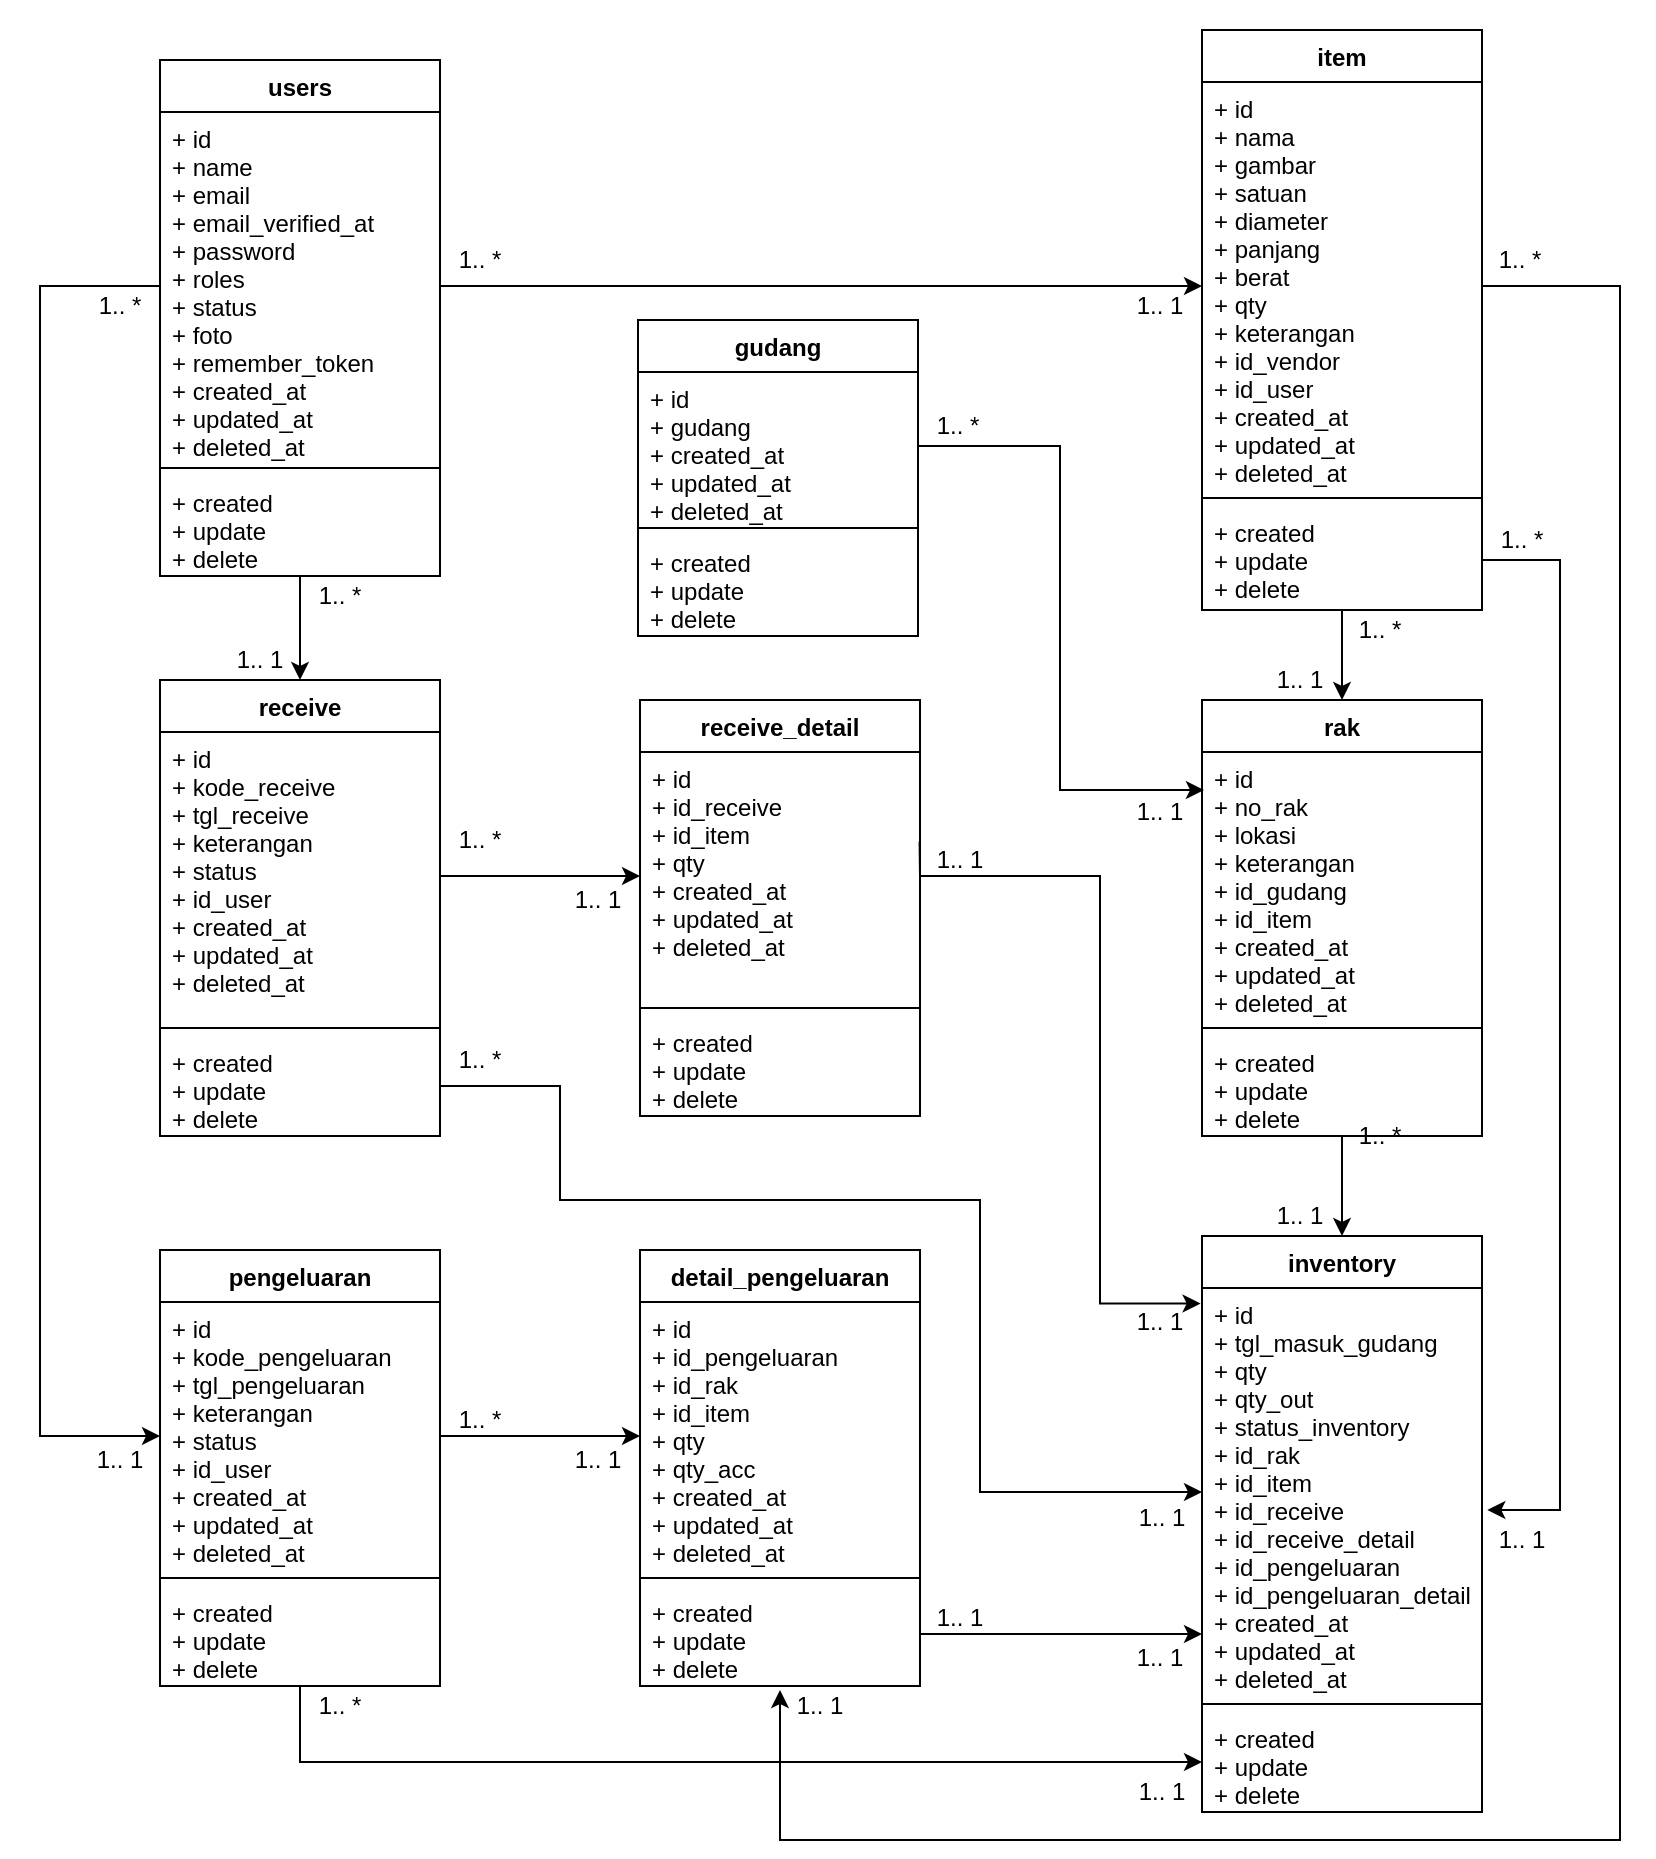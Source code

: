 <mxfile version="20.0.3" type="device"><diagram id="27mD9-Q3pYBX4gFFnrZY" name="Page-1"><mxGraphModel dx="868" dy="490" grid="1" gridSize="10" guides="1" tooltips="1" connect="1" arrows="1" fold="1" page="1" pageScale="1" pageWidth="827" pageHeight="1169" math="0" shadow="0"><root><mxCell id="0"/><mxCell id="1" parent="0"/><mxCell id="wYB-57gV6JbI5D_7Sua9-6" value="" style="edgeStyle=orthogonalEdgeStyle;rounded=0;orthogonalLoop=1;jettySize=auto;html=1;exitX=1;exitY=0.5;exitDx=0;exitDy=0;entryX=0;entryY=0.5;entryDx=0;entryDy=0;" parent="1" source="YhwFqqTtSiGSPie70MSF-21" target="wYB-57gV6JbI5D_7Sua9-11" edge="1"><mxGeometry relative="1" as="geometry"><mxPoint x="320" y="143" as="targetPoint"/></mxGeometry></mxCell><mxCell id="wYB-57gV6JbI5D_7Sua9-19" value="" style="edgeStyle=orthogonalEdgeStyle;rounded=0;orthogonalLoop=1;jettySize=auto;html=1;exitX=0;exitY=0.5;exitDx=0;exitDy=0;entryX=0;entryY=0.5;entryDx=0;entryDy=0;" parent="1" source="YhwFqqTtSiGSPie70MSF-21" target="wYB-57gV6JbI5D_7Sua9-16" edge="1"><mxGeometry relative="1" as="geometry"><Array as="points"><mxPoint x="20" y="143"/><mxPoint x="20" y="718"/></Array></mxGeometry></mxCell><mxCell id="wYB-57gV6JbI5D_7Sua9-50" value="" style="edgeStyle=orthogonalEdgeStyle;rounded=0;orthogonalLoop=1;jettySize=auto;html=1;entryX=0.5;entryY=0;entryDx=0;entryDy=0;" parent="1" source="YhwFqqTtSiGSPie70MSF-20" target="wYB-57gV6JbI5D_7Sua9-21" edge="1"><mxGeometry relative="1" as="geometry"/></mxCell><mxCell id="YhwFqqTtSiGSPie70MSF-20" value="users" style="swimlane;fontStyle=1;align=center;verticalAlign=top;childLayout=stackLayout;horizontal=1;startSize=26;horizontalStack=0;resizeParent=1;resizeParentMax=0;resizeLast=0;collapsible=1;marginBottom=0;" parent="1" vertex="1"><mxGeometry x="80" y="30" width="140" height="258" as="geometry"><mxRectangle x="100" y="80" width="60" height="26" as="alternateBounds"/></mxGeometry></mxCell><mxCell id="YhwFqqTtSiGSPie70MSF-21" value="+ id&#10;+ name&#10;+ email&#10;+ email_verified_at&#10;+ password&#10;+ roles&#10;+ status&#10;+ foto&#10;+ remember_token&#10;+ created_at&#10;+ updated_at&#10;+ deleted_at" style="text;strokeColor=none;fillColor=none;align=left;verticalAlign=top;spacingLeft=4;spacingRight=4;overflow=hidden;rotatable=0;points=[[0,0.5],[1,0.5]];portConstraint=eastwest;" parent="YhwFqqTtSiGSPie70MSF-20" vertex="1"><mxGeometry y="26" width="140" height="174" as="geometry"/></mxCell><mxCell id="YhwFqqTtSiGSPie70MSF-22" value="" style="line;strokeWidth=1;fillColor=none;align=left;verticalAlign=middle;spacingTop=-1;spacingLeft=3;spacingRight=3;rotatable=0;labelPosition=right;points=[];portConstraint=eastwest;" parent="YhwFqqTtSiGSPie70MSF-20" vertex="1"><mxGeometry y="200" width="140" height="8" as="geometry"/></mxCell><mxCell id="YhwFqqTtSiGSPie70MSF-23" value="+ created&#10;+ update&#10;+ delete" style="text;strokeColor=none;fillColor=none;align=left;verticalAlign=top;spacingLeft=4;spacingRight=4;overflow=hidden;rotatable=0;points=[[0,0.5],[1,0.5]];portConstraint=eastwest;" parent="YhwFqqTtSiGSPie70MSF-20" vertex="1"><mxGeometry y="208" width="140" height="50" as="geometry"/></mxCell><mxCell id="MPAEzm78UIieqOtgWLVW-29" value="&amp;nbsp;" style="text;html=1;align=center;verticalAlign=middle;resizable=0;points=[];autosize=1;strokeColor=none;fillColor=none;" parent="1" vertex="1"><mxGeometry x="807" y="880" width="20" height="20" as="geometry"/></mxCell><mxCell id="MPAEzm78UIieqOtgWLVW-30" value="&amp;nbsp;" style="text;html=1;align=center;verticalAlign=middle;resizable=0;points=[];autosize=1;strokeColor=none;fillColor=none;" parent="1" vertex="1"><mxGeometry y="880" width="20" height="20" as="geometry"/></mxCell><mxCell id="MPAEzm78UIieqOtgWLVW-32" value="&amp;nbsp;" style="text;html=1;align=center;verticalAlign=middle;resizable=0;points=[];autosize=1;strokeColor=none;fillColor=none;" parent="1" vertex="1"><mxGeometry x="180" width="20" height="20" as="geometry"/></mxCell><mxCell id="wYB-57gV6JbI5D_7Sua9-10" value="item" style="swimlane;fontStyle=1;align=center;verticalAlign=top;childLayout=stackLayout;horizontal=1;startSize=26;horizontalStack=0;resizeParent=1;resizeParentMax=0;resizeLast=0;collapsible=1;marginBottom=0;" parent="1" vertex="1"><mxGeometry x="601" y="15" width="140" height="290" as="geometry"><mxRectangle x="100" y="80" width="60" height="26" as="alternateBounds"/></mxGeometry></mxCell><mxCell id="wYB-57gV6JbI5D_7Sua9-11" value="+ id&#10;+ nama&#10;+ gambar&#10;+ satuan&#10;+ diameter&#10;+ panjang&#10;+ berat&#10;+ qty&#10;+ keterangan&#10;+ id_vendor&#10;+ id_user&#10;+ created_at&#10;+ updated_at&#10;+ deleted_at" style="text;strokeColor=none;fillColor=none;align=left;verticalAlign=top;spacingLeft=4;spacingRight=4;overflow=hidden;rotatable=0;points=[[0,0.5],[1,0.5]];portConstraint=eastwest;" parent="wYB-57gV6JbI5D_7Sua9-10" vertex="1"><mxGeometry y="26" width="140" height="204" as="geometry"/></mxCell><mxCell id="wYB-57gV6JbI5D_7Sua9-12" value="" style="line;strokeWidth=1;fillColor=none;align=left;verticalAlign=middle;spacingTop=-1;spacingLeft=3;spacingRight=3;rotatable=0;labelPosition=right;points=[];portConstraint=eastwest;" parent="wYB-57gV6JbI5D_7Sua9-10" vertex="1"><mxGeometry y="230" width="140" height="8" as="geometry"/></mxCell><mxCell id="wYB-57gV6JbI5D_7Sua9-13" value="+ created&#10;+ update&#10;+ delete" style="text;strokeColor=none;fillColor=none;align=left;verticalAlign=top;spacingLeft=4;spacingRight=4;overflow=hidden;rotatable=0;points=[[0,0.5],[1,0.5]];portConstraint=eastwest;" parent="wYB-57gV6JbI5D_7Sua9-10" vertex="1"><mxGeometry y="238" width="140" height="52" as="geometry"/></mxCell><mxCell id="wYB-57gV6JbI5D_7Sua9-35" value="" style="edgeStyle=orthogonalEdgeStyle;rounded=0;orthogonalLoop=1;jettySize=auto;html=1;exitX=1;exitY=0.5;exitDx=0;exitDy=0;" parent="1" source="wYB-57gV6JbI5D_7Sua9-16" target="wYB-57gV6JbI5D_7Sua9-32" edge="1"><mxGeometry relative="1" as="geometry"/></mxCell><mxCell id="wYB-57gV6JbI5D_7Sua9-15" value="pengeluaran" style="swimlane;fontStyle=1;align=center;verticalAlign=top;childLayout=stackLayout;horizontal=1;startSize=26;horizontalStack=0;resizeParent=1;resizeParentMax=0;resizeLast=0;collapsible=1;marginBottom=0;" parent="1" vertex="1"><mxGeometry x="80" y="625" width="140" height="218" as="geometry"><mxRectangle x="100" y="80" width="60" height="26" as="alternateBounds"/></mxGeometry></mxCell><mxCell id="wYB-57gV6JbI5D_7Sua9-16" value="+ id&#10;+ kode_pengeluaran&#10;+ tgl_pengeluaran&#10;+ keterangan&#10;+ status&#10;+ id_user&#10;+ created_at&#10;+ updated_at&#10;+ deleted_at" style="text;strokeColor=none;fillColor=none;align=left;verticalAlign=top;spacingLeft=4;spacingRight=4;overflow=hidden;rotatable=0;points=[[0,0.5],[1,0.5]];portConstraint=eastwest;" parent="wYB-57gV6JbI5D_7Sua9-15" vertex="1"><mxGeometry y="26" width="140" height="134" as="geometry"/></mxCell><mxCell id="wYB-57gV6JbI5D_7Sua9-17" value="" style="line;strokeWidth=1;fillColor=none;align=left;verticalAlign=middle;spacingTop=-1;spacingLeft=3;spacingRight=3;rotatable=0;labelPosition=right;points=[];portConstraint=eastwest;" parent="wYB-57gV6JbI5D_7Sua9-15" vertex="1"><mxGeometry y="160" width="140" height="8" as="geometry"/></mxCell><mxCell id="wYB-57gV6JbI5D_7Sua9-18" value="+ created&#10;+ update&#10;+ delete" style="text;strokeColor=none;fillColor=none;align=left;verticalAlign=top;spacingLeft=4;spacingRight=4;overflow=hidden;rotatable=0;points=[[0,0.5],[1,0.5]];portConstraint=eastwest;" parent="wYB-57gV6JbI5D_7Sua9-15" vertex="1"><mxGeometry y="168" width="140" height="50" as="geometry"/></mxCell><mxCell id="wYB-57gV6JbI5D_7Sua9-21" value="receive" style="swimlane;fontStyle=1;align=center;verticalAlign=top;childLayout=stackLayout;horizontal=1;startSize=26;horizontalStack=0;resizeParent=1;resizeParentMax=0;resizeLast=0;collapsible=1;marginBottom=0;" parent="1" vertex="1"><mxGeometry x="80" y="340" width="140" height="228" as="geometry"><mxRectangle x="100" y="80" width="60" height="26" as="alternateBounds"/></mxGeometry></mxCell><mxCell id="wYB-57gV6JbI5D_7Sua9-22" value="+ id&#10;+ kode_receive&#10;+ tgl_receive&#10;+ keterangan&#10;+ status&#10;+ id_user&#10;+ created_at&#10;+ updated_at&#10;+ deleted_at" style="text;strokeColor=none;fillColor=none;align=left;verticalAlign=top;spacingLeft=4;spacingRight=4;overflow=hidden;rotatable=0;points=[[0,0.5],[1,0.5]];portConstraint=eastwest;" parent="wYB-57gV6JbI5D_7Sua9-21" vertex="1"><mxGeometry y="26" width="140" height="144" as="geometry"/></mxCell><mxCell id="wYB-57gV6JbI5D_7Sua9-23" value="" style="line;strokeWidth=1;fillColor=none;align=left;verticalAlign=middle;spacingTop=-1;spacingLeft=3;spacingRight=3;rotatable=0;labelPosition=right;points=[];portConstraint=eastwest;" parent="wYB-57gV6JbI5D_7Sua9-21" vertex="1"><mxGeometry y="170" width="140" height="8" as="geometry"/></mxCell><mxCell id="wYB-57gV6JbI5D_7Sua9-24" value="+ created&#10;+ update&#10;+ delete" style="text;strokeColor=none;fillColor=none;align=left;verticalAlign=top;spacingLeft=4;spacingRight=4;overflow=hidden;rotatable=0;points=[[0,0.5],[1,0.5]];portConstraint=eastwest;" parent="wYB-57gV6JbI5D_7Sua9-21" vertex="1"><mxGeometry y="178" width="140" height="50" as="geometry"/></mxCell><mxCell id="wYB-57gV6JbI5D_7Sua9-26" value="receive_detail" style="swimlane;fontStyle=1;align=center;verticalAlign=top;childLayout=stackLayout;horizontal=1;startSize=26;horizontalStack=0;resizeParent=1;resizeParentMax=0;resizeLast=0;collapsible=1;marginBottom=0;" parent="1" vertex="1"><mxGeometry x="320" y="350" width="140" height="208" as="geometry"><mxRectangle x="100" y="80" width="60" height="26" as="alternateBounds"/></mxGeometry></mxCell><mxCell id="wYB-57gV6JbI5D_7Sua9-27" value="+ id&#10;+ id_receive&#10;+ id_item&#10;+ qty&#10;+ created_at&#10;+ updated_at&#10;+ deleted_at" style="text;strokeColor=none;fillColor=none;align=left;verticalAlign=top;spacingLeft=4;spacingRight=4;overflow=hidden;rotatable=0;points=[[0,0.5],[1,0.5]];portConstraint=eastwest;" parent="wYB-57gV6JbI5D_7Sua9-26" vertex="1"><mxGeometry y="26" width="140" height="124" as="geometry"/></mxCell><mxCell id="wYB-57gV6JbI5D_7Sua9-28" value="" style="line;strokeWidth=1;fillColor=none;align=left;verticalAlign=middle;spacingTop=-1;spacingLeft=3;spacingRight=3;rotatable=0;labelPosition=right;points=[];portConstraint=eastwest;" parent="wYB-57gV6JbI5D_7Sua9-26" vertex="1"><mxGeometry y="150" width="140" height="8" as="geometry"/></mxCell><mxCell id="wYB-57gV6JbI5D_7Sua9-29" value="+ created&#10;+ update&#10;+ delete" style="text;strokeColor=none;fillColor=none;align=left;verticalAlign=top;spacingLeft=4;spacingRight=4;overflow=hidden;rotatable=0;points=[[0,0.5],[1,0.5]];portConstraint=eastwest;" parent="wYB-57gV6JbI5D_7Sua9-26" vertex="1"><mxGeometry y="158" width="140" height="50" as="geometry"/></mxCell><mxCell id="wYB-57gV6JbI5D_7Sua9-31" value="detail_pengeluaran" style="swimlane;fontStyle=1;align=center;verticalAlign=top;childLayout=stackLayout;horizontal=1;startSize=26;horizontalStack=0;resizeParent=1;resizeParentMax=0;resizeLast=0;collapsible=1;marginBottom=0;" parent="1" vertex="1"><mxGeometry x="320" y="625" width="140" height="218" as="geometry"><mxRectangle x="100" y="80" width="60" height="26" as="alternateBounds"/></mxGeometry></mxCell><mxCell id="wYB-57gV6JbI5D_7Sua9-32" value="+ id&#10;+ id_pengeluaran&#10;+ id_rak&#10;+ id_item&#10;+ qty&#10;+ qty_acc&#10;+ created_at&#10;+ updated_at&#10;+ deleted_at" style="text;strokeColor=none;fillColor=none;align=left;verticalAlign=top;spacingLeft=4;spacingRight=4;overflow=hidden;rotatable=0;points=[[0,0.5],[1,0.5]];portConstraint=eastwest;" parent="wYB-57gV6JbI5D_7Sua9-31" vertex="1"><mxGeometry y="26" width="140" height="134" as="geometry"/></mxCell><mxCell id="wYB-57gV6JbI5D_7Sua9-33" value="" style="line;strokeWidth=1;fillColor=none;align=left;verticalAlign=middle;spacingTop=-1;spacingLeft=3;spacingRight=3;rotatable=0;labelPosition=right;points=[];portConstraint=eastwest;" parent="wYB-57gV6JbI5D_7Sua9-31" vertex="1"><mxGeometry y="160" width="140" height="8" as="geometry"/></mxCell><mxCell id="wYB-57gV6JbI5D_7Sua9-34" value="+ created&#10;+ update&#10;+ delete" style="text;strokeColor=none;fillColor=none;align=left;verticalAlign=top;spacingLeft=4;spacingRight=4;overflow=hidden;rotatable=0;points=[[0,0.5],[1,0.5]];portConstraint=eastwest;" parent="wYB-57gV6JbI5D_7Sua9-31" vertex="1"><mxGeometry y="168" width="140" height="50" as="geometry"/></mxCell><mxCell id="wYB-57gV6JbI5D_7Sua9-36" value="rak" style="swimlane;fontStyle=1;align=center;verticalAlign=top;childLayout=stackLayout;horizontal=1;startSize=26;horizontalStack=0;resizeParent=1;resizeParentMax=0;resizeLast=0;collapsible=1;marginBottom=0;" parent="1" vertex="1"><mxGeometry x="601" y="350" width="140" height="218" as="geometry"><mxRectangle x="100" y="80" width="60" height="26" as="alternateBounds"/></mxGeometry></mxCell><mxCell id="wYB-57gV6JbI5D_7Sua9-37" value="+ id&#10;+ no_rak&#10;+ lokasi&#10;+ keterangan&#10;+ id_gudang&#10;+ id_item&#10;+ created_at&#10;+ updated_at&#10;+ deleted_at" style="text;strokeColor=none;fillColor=none;align=left;verticalAlign=top;spacingLeft=4;spacingRight=4;overflow=hidden;rotatable=0;points=[[0,0.5],[1,0.5]];portConstraint=eastwest;" parent="wYB-57gV6JbI5D_7Sua9-36" vertex="1"><mxGeometry y="26" width="140" height="134" as="geometry"/></mxCell><mxCell id="wYB-57gV6JbI5D_7Sua9-38" value="" style="line;strokeWidth=1;fillColor=none;align=left;verticalAlign=middle;spacingTop=-1;spacingLeft=3;spacingRight=3;rotatable=0;labelPosition=right;points=[];portConstraint=eastwest;" parent="wYB-57gV6JbI5D_7Sua9-36" vertex="1"><mxGeometry y="160" width="140" height="8" as="geometry"/></mxCell><mxCell id="wYB-57gV6JbI5D_7Sua9-39" value="+ created&#10;+ update&#10;+ delete" style="text;strokeColor=none;fillColor=none;align=left;verticalAlign=top;spacingLeft=4;spacingRight=4;overflow=hidden;rotatable=0;points=[[0,0.5],[1,0.5]];portConstraint=eastwest;" parent="wYB-57gV6JbI5D_7Sua9-36" vertex="1"><mxGeometry y="168" width="140" height="50" as="geometry"/></mxCell><mxCell id="wYB-57gV6JbI5D_7Sua9-41" value="" style="edgeStyle=orthogonalEdgeStyle;rounded=0;orthogonalLoop=1;jettySize=auto;html=1;entryX=0.5;entryY=0;entryDx=0;entryDy=0;" parent="1" source="wYB-57gV6JbI5D_7Sua9-13" target="wYB-57gV6JbI5D_7Sua9-36" edge="1"><mxGeometry relative="1" as="geometry"><mxPoint x="671" y="290" as="sourcePoint"/><Array as="points"><mxPoint x="671" y="280"/><mxPoint x="671" y="280"/></Array></mxGeometry></mxCell><mxCell id="wYB-57gV6JbI5D_7Sua9-47" value="" style="edgeStyle=orthogonalEdgeStyle;rounded=0;orthogonalLoop=1;jettySize=auto;html=1;exitX=1;exitY=0.5;exitDx=0;exitDy=0;startArrow=none;startFill=0;endArrow=classic;endFill=1;" parent="1" source="wYB-57gV6JbI5D_7Sua9-11" edge="1"><mxGeometry relative="1" as="geometry"><mxPoint x="778" y="63" as="sourcePoint"/><mxPoint x="390" y="845" as="targetPoint"/><Array as="points"><mxPoint x="810" y="143"/><mxPoint x="810" y="920"/><mxPoint x="390" y="920"/><mxPoint x="390" y="845"/></Array></mxGeometry></mxCell><mxCell id="wYB-57gV6JbI5D_7Sua9-48" value="" style="edgeStyle=orthogonalEdgeStyle;rounded=0;orthogonalLoop=1;jettySize=auto;html=1;startArrow=none;startFill=0;endArrow=classic;endFill=1;" parent="1" source="wYB-57gV6JbI5D_7Sua9-22" target="wYB-57gV6JbI5D_7Sua9-27" edge="1"><mxGeometry relative="1" as="geometry"><mxPoint x="290" y="479" as="sourcePoint"/></mxGeometry></mxCell><mxCell id="KOrm2Q3g6TyiIqpb-VMF-1" value="inventory" style="swimlane;fontStyle=1;align=center;verticalAlign=top;childLayout=stackLayout;horizontal=1;startSize=26;horizontalStack=0;resizeParent=1;resizeParentMax=0;resizeLast=0;collapsible=1;marginBottom=0;" parent="1" vertex="1"><mxGeometry x="601" y="618" width="140" height="288" as="geometry"><mxRectangle x="100" y="80" width="60" height="26" as="alternateBounds"/></mxGeometry></mxCell><mxCell id="KOrm2Q3g6TyiIqpb-VMF-2" value="+ id&#10;+ tgl_masuk_gudang&#10;+ qty&#10;+ qty_out&#10;+ status_inventory&#10;+ id_rak&#10;+ id_item&#10;+ id_receive&#10;+ id_receive_detail&#10;+ id_pengeluaran&#10;+ id_pengeluaran_detail&#10;+ created_at&#10;+ updated_at&#10;+ deleted_at" style="text;strokeColor=none;fillColor=none;align=left;verticalAlign=top;spacingLeft=4;spacingRight=4;overflow=hidden;rotatable=0;points=[[0,0.5],[1,0.5]];portConstraint=eastwest;" parent="KOrm2Q3g6TyiIqpb-VMF-1" vertex="1"><mxGeometry y="26" width="140" height="204" as="geometry"/></mxCell><mxCell id="KOrm2Q3g6TyiIqpb-VMF-3" value="" style="line;strokeWidth=1;fillColor=none;align=left;verticalAlign=middle;spacingTop=-1;spacingLeft=3;spacingRight=3;rotatable=0;labelPosition=right;points=[];portConstraint=eastwest;" parent="KOrm2Q3g6TyiIqpb-VMF-1" vertex="1"><mxGeometry y="230" width="140" height="8" as="geometry"/></mxCell><mxCell id="KOrm2Q3g6TyiIqpb-VMF-4" value="+ created&#10;+ update&#10;+ delete" style="text;strokeColor=none;fillColor=none;align=left;verticalAlign=top;spacingLeft=4;spacingRight=4;overflow=hidden;rotatable=0;points=[[0,0.5],[1,0.5]];portConstraint=eastwest;" parent="KOrm2Q3g6TyiIqpb-VMF-1" vertex="1"><mxGeometry y="238" width="140" height="50" as="geometry"/></mxCell><mxCell id="E97Jn8uI270Z6m0Lw11U-1" value="" style="rounded=0;orthogonalLoop=1;jettySize=auto;html=1;edgeStyle=orthogonalEdgeStyle;startArrow=classic;startFill=1;endArrow=none;endFill=0;exitX=0.5;exitY=0;exitDx=0;exitDy=0;entryX=0.5;entryY=1;entryDx=0;entryDy=0;" parent="1" source="KOrm2Q3g6TyiIqpb-VMF-1" target="wYB-57gV6JbI5D_7Sua9-36" edge="1"><mxGeometry relative="1" as="geometry"><mxPoint x="690" y="580" as="sourcePoint"/><mxPoint x="671" y="570" as="targetPoint"/><Array as="points"/></mxGeometry></mxCell><mxCell id="E97Jn8uI270Z6m0Lw11U-2" value="" style="edgeStyle=orthogonalEdgeStyle;rounded=0;orthogonalLoop=1;jettySize=auto;html=1;exitX=1.019;exitY=0.544;exitDx=0;exitDy=0;startArrow=classic;startFill=1;endArrow=none;endFill=0;exitPerimeter=0;" parent="1" source="KOrm2Q3g6TyiIqpb-VMF-2" target="wYB-57gV6JbI5D_7Sua9-13" edge="1"><mxGeometry relative="1" as="geometry"><mxPoint x="751" y="153" as="sourcePoint"/><mxPoint x="383.06" y="855.2" as="targetPoint"/><Array as="points"><mxPoint x="780" y="755"/><mxPoint x="780" y="280"/></Array></mxGeometry></mxCell><mxCell id="E97Jn8uI270Z6m0Lw11U-3" value="" style="edgeStyle=orthogonalEdgeStyle;rounded=0;orthogonalLoop=1;jettySize=auto;html=1;entryX=0;entryY=0.5;entryDx=0;entryDy=0;" parent="1" source="wYB-57gV6JbI5D_7Sua9-18" target="KOrm2Q3g6TyiIqpb-VMF-4" edge="1"><mxGeometry relative="1" as="geometry"><mxPoint x="230" y="728.0" as="sourcePoint"/><mxPoint x="330" y="728.0" as="targetPoint"/><Array as="points"><mxPoint x="150" y="881"/></Array></mxGeometry></mxCell><mxCell id="E97Jn8uI270Z6m0Lw11U-4" value="" style="edgeStyle=orthogonalEdgeStyle;rounded=0;orthogonalLoop=1;jettySize=auto;html=1;exitX=1;exitY=0.5;exitDx=0;exitDy=0;" parent="1" source="wYB-57gV6JbI5D_7Sua9-34" edge="1"><mxGeometry relative="1" as="geometry"><mxPoint x="480" y="810" as="sourcePoint"/><mxPoint x="601" y="817" as="targetPoint"/><Array as="points"><mxPoint x="460" y="817"/></Array></mxGeometry></mxCell><mxCell id="E97Jn8uI270Z6m0Lw11U-5" value="" style="edgeStyle=orthogonalEdgeStyle;rounded=0;orthogonalLoop=1;jettySize=auto;html=1;entryX=-0.005;entryY=0.038;entryDx=0;entryDy=0;entryPerimeter=0;exitX=0;exitY=1;exitDx=0;exitDy=0;startArrow=none;" parent="1" source="E97Jn8uI270Z6m0Lw11U-33" target="KOrm2Q3g6TyiIqpb-VMF-2" edge="1"><mxGeometry relative="1" as="geometry"><mxPoint x="470" y="828.0" as="sourcePoint"/><mxPoint x="590" y="650" as="targetPoint"/><Array as="points"><mxPoint x="460" y="438"/><mxPoint x="550" y="438"/><mxPoint x="550" y="652"/></Array></mxGeometry></mxCell><mxCell id="E97Jn8uI270Z6m0Lw11U-6" value="" style="edgeStyle=orthogonalEdgeStyle;rounded=0;orthogonalLoop=1;jettySize=auto;html=1;exitX=1;exitY=0.5;exitDx=0;exitDy=0;" parent="1" source="wYB-57gV6JbI5D_7Sua9-24" target="KOrm2Q3g6TyiIqpb-VMF-2" edge="1"><mxGeometry relative="1" as="geometry"><mxPoint x="470" y="543.034" as="sourcePoint"/><mxPoint x="580" y="740" as="targetPoint"/><Array as="points"><mxPoint x="280" y="543"/><mxPoint x="280" y="600"/><mxPoint x="490" y="600"/><mxPoint x="490" y="746"/></Array></mxGeometry></mxCell><mxCell id="E97Jn8uI270Z6m0Lw11U-7" value="1.. *" style="text;html=1;strokeColor=none;fillColor=none;align=center;verticalAlign=middle;whiteSpace=wrap;rounded=0;" parent="1" vertex="1"><mxGeometry x="220" y="120" width="40" height="20" as="geometry"/></mxCell><mxCell id="E97Jn8uI270Z6m0Lw11U-9" value="1.. *" style="text;html=1;strokeColor=none;fillColor=none;align=center;verticalAlign=middle;whiteSpace=wrap;rounded=0;" parent="1" vertex="1"><mxGeometry x="670" y="305" width="40" height="20" as="geometry"/></mxCell><mxCell id="E97Jn8uI270Z6m0Lw11U-10" value="1.. *" style="text;html=1;strokeColor=none;fillColor=none;align=center;verticalAlign=middle;whiteSpace=wrap;rounded=0;" parent="1" vertex="1"><mxGeometry x="220" y="410" width="40" height="20" as="geometry"/></mxCell><mxCell id="E97Jn8uI270Z6m0Lw11U-11" value="1.. *" style="text;html=1;strokeColor=none;fillColor=none;align=center;verticalAlign=middle;whiteSpace=wrap;rounded=0;" parent="1" vertex="1"><mxGeometry x="220" y="520" width="40" height="20" as="geometry"/></mxCell><mxCell id="E97Jn8uI270Z6m0Lw11U-12" value="1.. *" style="text;html=1;strokeColor=none;fillColor=none;align=center;verticalAlign=middle;whiteSpace=wrap;rounded=0;" parent="1" vertex="1"><mxGeometry x="220" y="700" width="40" height="20" as="geometry"/></mxCell><mxCell id="E97Jn8uI270Z6m0Lw11U-13" value="1.. *" style="text;html=1;strokeColor=none;fillColor=none;align=center;verticalAlign=middle;whiteSpace=wrap;rounded=0;" parent="1" vertex="1"><mxGeometry x="150" y="843" width="40" height="20" as="geometry"/></mxCell><mxCell id="E97Jn8uI270Z6m0Lw11U-14" value="1.. *" style="text;html=1;strokeColor=none;fillColor=none;align=center;verticalAlign=middle;whiteSpace=wrap;rounded=0;" parent="1" vertex="1"><mxGeometry x="670" y="558" width="40" height="20" as="geometry"/></mxCell><mxCell id="E97Jn8uI270Z6m0Lw11U-17" value="1.. 1" style="text;html=1;strokeColor=none;fillColor=none;align=center;verticalAlign=middle;whiteSpace=wrap;rounded=0;" parent="1" vertex="1"><mxGeometry x="279" y="440" width="40" height="20" as="geometry"/></mxCell><mxCell id="E97Jn8uI270Z6m0Lw11U-18" value="1.. 1" style="text;html=1;strokeColor=none;fillColor=none;align=center;verticalAlign=middle;whiteSpace=wrap;rounded=0;" parent="1" vertex="1"><mxGeometry x="279" y="720" width="40" height="20" as="geometry"/></mxCell><mxCell id="E97Jn8uI270Z6m0Lw11U-19" value="1.. 1" style="text;html=1;strokeColor=none;fillColor=none;align=center;verticalAlign=middle;whiteSpace=wrap;rounded=0;" parent="1" vertex="1"><mxGeometry x="561" y="886" width="40" height="20" as="geometry"/></mxCell><mxCell id="E97Jn8uI270Z6m0Lw11U-20" value="1.. 1" style="text;html=1;strokeColor=none;fillColor=none;align=center;verticalAlign=middle;whiteSpace=wrap;rounded=0;" parent="1" vertex="1"><mxGeometry x="560" y="819" width="40" height="20" as="geometry"/></mxCell><mxCell id="E97Jn8uI270Z6m0Lw11U-21" value="1.. 1" style="text;html=1;strokeColor=none;fillColor=none;align=center;verticalAlign=middle;whiteSpace=wrap;rounded=0;" parent="1" vertex="1"><mxGeometry x="561" y="749" width="40" height="20" as="geometry"/></mxCell><mxCell id="E97Jn8uI270Z6m0Lw11U-22" value="1.. 1" style="text;html=1;strokeColor=none;fillColor=none;align=center;verticalAlign=middle;whiteSpace=wrap;rounded=0;" parent="1" vertex="1"><mxGeometry x="560" y="651" width="40" height="20" as="geometry"/></mxCell><mxCell id="E97Jn8uI270Z6m0Lw11U-23" value="1.. 1" style="text;html=1;strokeColor=none;fillColor=none;align=center;verticalAlign=middle;whiteSpace=wrap;rounded=0;" parent="1" vertex="1"><mxGeometry x="741" y="760" width="40" height="20" as="geometry"/></mxCell><mxCell id="E97Jn8uI270Z6m0Lw11U-24" value="1.. 1" style="text;html=1;strokeColor=none;fillColor=none;align=center;verticalAlign=middle;whiteSpace=wrap;rounded=0;" parent="1" vertex="1"><mxGeometry x="630" y="598" width="40" height="20" as="geometry"/></mxCell><mxCell id="E97Jn8uI270Z6m0Lw11U-25" value="1.. 1" style="text;html=1;strokeColor=none;fillColor=none;align=center;verticalAlign=middle;whiteSpace=wrap;rounded=0;" parent="1" vertex="1"><mxGeometry x="390" y="843" width="40" height="20" as="geometry"/></mxCell><mxCell id="E97Jn8uI270Z6m0Lw11U-26" value="1.. *" style="text;html=1;strokeColor=none;fillColor=none;align=center;verticalAlign=middle;whiteSpace=wrap;rounded=0;" parent="1" vertex="1"><mxGeometry x="740" y="120" width="40" height="20" as="geometry"/></mxCell><mxCell id="E97Jn8uI270Z6m0Lw11U-27" value="1.. 1" style="text;html=1;strokeColor=none;fillColor=none;align=center;verticalAlign=middle;whiteSpace=wrap;rounded=0;" parent="1" vertex="1"><mxGeometry x="630" y="330" width="40" height="20" as="geometry"/></mxCell><mxCell id="E97Jn8uI270Z6m0Lw11U-28" value="1.. *" style="text;html=1;strokeColor=none;fillColor=none;align=center;verticalAlign=middle;whiteSpace=wrap;rounded=0;" parent="1" vertex="1"><mxGeometry x="150" y="288" width="40" height="20" as="geometry"/></mxCell><mxCell id="E97Jn8uI270Z6m0Lw11U-29" value="1.. *" style="text;html=1;strokeColor=none;fillColor=none;align=center;verticalAlign=middle;whiteSpace=wrap;rounded=0;" parent="1" vertex="1"><mxGeometry x="40" y="143" width="40" height="20" as="geometry"/></mxCell><mxCell id="E97Jn8uI270Z6m0Lw11U-30" value="1.. 1" style="text;html=1;strokeColor=none;fillColor=none;align=center;verticalAlign=middle;whiteSpace=wrap;rounded=0;" parent="1" vertex="1"><mxGeometry x="110" y="320" width="40" height="20" as="geometry"/></mxCell><mxCell id="E97Jn8uI270Z6m0Lw11U-31" value="1.. 1" style="text;html=1;strokeColor=none;fillColor=none;align=center;verticalAlign=middle;whiteSpace=wrap;rounded=0;" parent="1" vertex="1"><mxGeometry x="40" y="720" width="40" height="20" as="geometry"/></mxCell><mxCell id="E97Jn8uI270Z6m0Lw11U-32" value="1.. *" style="text;html=1;strokeColor=none;fillColor=none;align=center;verticalAlign=middle;whiteSpace=wrap;rounded=0;" parent="1" vertex="1"><mxGeometry x="741" y="260" width="40" height="20" as="geometry"/></mxCell><mxCell id="E97Jn8uI270Z6m0Lw11U-33" value="1.. 1" style="text;html=1;strokeColor=none;fillColor=none;align=center;verticalAlign=middle;whiteSpace=wrap;rounded=0;" parent="1" vertex="1"><mxGeometry x="460" y="420" width="40" height="20" as="geometry"/></mxCell><mxCell id="E97Jn8uI270Z6m0Lw11U-34" value="" style="edgeStyle=orthogonalEdgeStyle;rounded=0;orthogonalLoop=1;jettySize=auto;html=1;entryX=-0.005;entryY=0.038;entryDx=0;entryDy=0;entryPerimeter=0;exitX=1;exitY=0.5;exitDx=0;exitDy=0;endArrow=none;" parent="1" source="wYB-57gV6JbI5D_7Sua9-27" target="E97Jn8uI270Z6m0Lw11U-33" edge="1"><mxGeometry relative="1" as="geometry"><mxPoint x="460" y="438" as="sourcePoint"/><mxPoint x="600.3" y="651.752" as="targetPoint"/><Array as="points"/></mxGeometry></mxCell><mxCell id="E97Jn8uI270Z6m0Lw11U-35" value="1.. 1" style="text;html=1;strokeColor=none;fillColor=none;align=center;verticalAlign=middle;whiteSpace=wrap;rounded=0;" parent="1" vertex="1"><mxGeometry x="460" y="799" width="40" height="20" as="geometry"/></mxCell><mxCell id="9jseJhyHxKMQes-YjrGE-1" value="gudang" style="swimlane;fontStyle=1;align=center;verticalAlign=top;childLayout=stackLayout;horizontal=1;startSize=26;horizontalStack=0;resizeParent=1;resizeParentMax=0;resizeLast=0;collapsible=1;marginBottom=0;" vertex="1" parent="1"><mxGeometry x="319" y="160" width="140" height="158" as="geometry"><mxRectangle x="100" y="80" width="60" height="26" as="alternateBounds"/></mxGeometry></mxCell><mxCell id="9jseJhyHxKMQes-YjrGE-2" value="+ id&#10;+ gudang&#10;+ created_at&#10;+ updated_at&#10;+ deleted_at" style="text;strokeColor=none;fillColor=none;align=left;verticalAlign=top;spacingLeft=4;spacingRight=4;overflow=hidden;rotatable=0;points=[[0,0.5],[1,0.5]];portConstraint=eastwest;" vertex="1" parent="9jseJhyHxKMQes-YjrGE-1"><mxGeometry y="26" width="140" height="74" as="geometry"/></mxCell><mxCell id="9jseJhyHxKMQes-YjrGE-3" value="" style="line;strokeWidth=1;fillColor=none;align=left;verticalAlign=middle;spacingTop=-1;spacingLeft=3;spacingRight=3;rotatable=0;labelPosition=right;points=[];portConstraint=eastwest;" vertex="1" parent="9jseJhyHxKMQes-YjrGE-1"><mxGeometry y="100" width="140" height="8" as="geometry"/></mxCell><mxCell id="9jseJhyHxKMQes-YjrGE-4" value="+ created&#10;+ update&#10;+ delete" style="text;strokeColor=none;fillColor=none;align=left;verticalAlign=top;spacingLeft=4;spacingRight=4;overflow=hidden;rotatable=0;points=[[0,0.5],[1,0.5]];portConstraint=eastwest;" vertex="1" parent="9jseJhyHxKMQes-YjrGE-1"><mxGeometry y="108" width="140" height="50" as="geometry"/></mxCell><mxCell id="9jseJhyHxKMQes-YjrGE-5" value="1.. *" style="text;html=1;strokeColor=none;fillColor=none;align=center;verticalAlign=middle;whiteSpace=wrap;rounded=0;" vertex="1" parent="1"><mxGeometry x="459" y="203" width="40" height="20" as="geometry"/></mxCell><mxCell id="9jseJhyHxKMQes-YjrGE-6" value="" style="edgeStyle=orthogonalEdgeStyle;rounded=0;orthogonalLoop=1;jettySize=auto;html=1;entryX=0.007;entryY=0.142;entryDx=0;entryDy=0;entryPerimeter=0;" edge="1" parent="1" source="9jseJhyHxKMQes-YjrGE-2" target="wYB-57gV6JbI5D_7Sua9-37"><mxGeometry relative="1" as="geometry"><mxPoint x="590" y="143" as="targetPoint"/><mxPoint x="490" y="143" as="sourcePoint"/></mxGeometry></mxCell><mxCell id="9jseJhyHxKMQes-YjrGE-7" value="1.. 1" style="text;html=1;strokeColor=none;fillColor=none;align=center;verticalAlign=middle;whiteSpace=wrap;rounded=0;" vertex="1" parent="1"><mxGeometry x="560" y="143" width="40" height="20" as="geometry"/></mxCell><mxCell id="9jseJhyHxKMQes-YjrGE-8" value="1.. 1" style="text;html=1;strokeColor=none;fillColor=none;align=center;verticalAlign=middle;whiteSpace=wrap;rounded=0;" vertex="1" parent="1"><mxGeometry x="560" y="396" width="40" height="20" as="geometry"/></mxCell></root></mxGraphModel></diagram></mxfile>